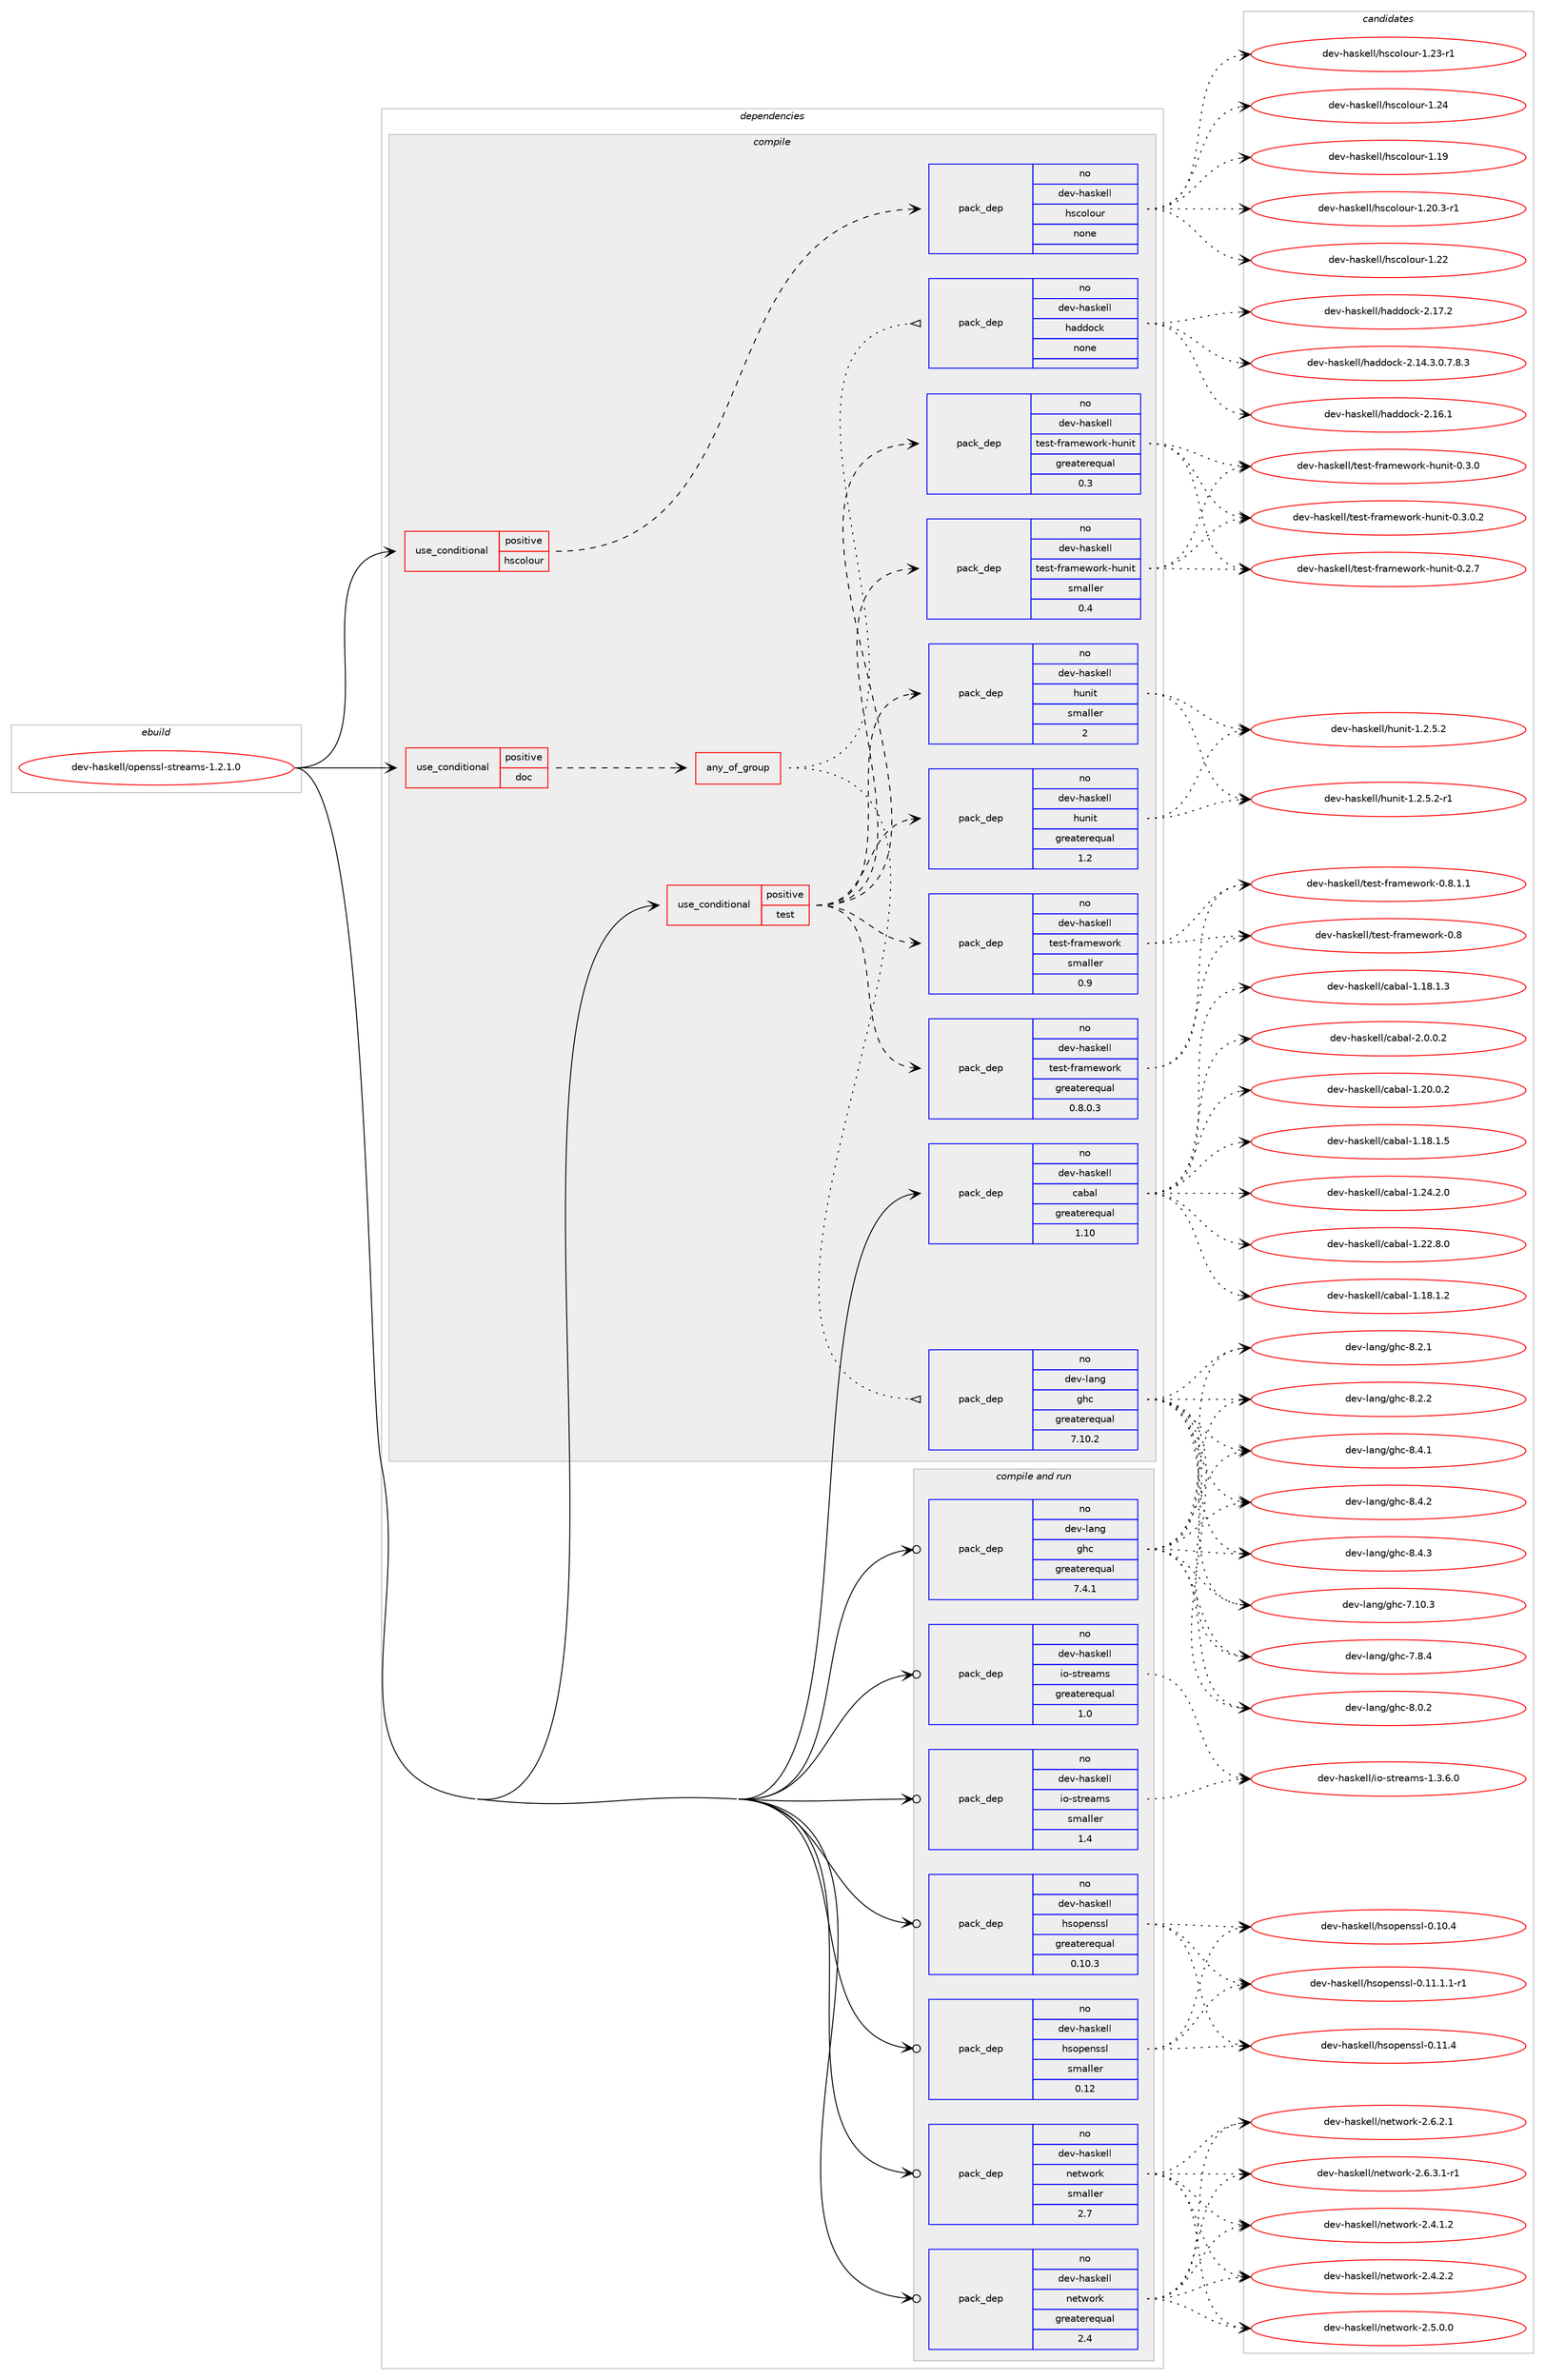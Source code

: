 digraph prolog {

# *************
# Graph options
# *************

newrank=true;
concentrate=true;
compound=true;
graph [rankdir=LR,fontname=Helvetica,fontsize=10,ranksep=1.5];#, ranksep=2.5, nodesep=0.2];
edge  [arrowhead=vee];
node  [fontname=Helvetica,fontsize=10];

# **********
# The ebuild
# **********

subgraph cluster_leftcol {
color=gray;
rank=same;
label=<<i>ebuild</i>>;
id [label="dev-haskell/openssl-streams-1.2.1.0", color=red, width=4, href="../dev-haskell/openssl-streams-1.2.1.0.svg"];
}

# ****************
# The dependencies
# ****************

subgraph cluster_midcol {
color=gray;
label=<<i>dependencies</i>>;
subgraph cluster_compile {
fillcolor="#eeeeee";
style=filled;
label=<<i>compile</i>>;
subgraph cond360853 {
dependency1340465 [label=<<TABLE BORDER="0" CELLBORDER="1" CELLSPACING="0" CELLPADDING="4"><TR><TD ROWSPAN="3" CELLPADDING="10">use_conditional</TD></TR><TR><TD>positive</TD></TR><TR><TD>doc</TD></TR></TABLE>>, shape=none, color=red];
subgraph any21331 {
dependency1340466 [label=<<TABLE BORDER="0" CELLBORDER="1" CELLSPACING="0" CELLPADDING="4"><TR><TD CELLPADDING="10">any_of_group</TD></TR></TABLE>>, shape=none, color=red];subgraph pack957729 {
dependency1340467 [label=<<TABLE BORDER="0" CELLBORDER="1" CELLSPACING="0" CELLPADDING="4" WIDTH="220"><TR><TD ROWSPAN="6" CELLPADDING="30">pack_dep</TD></TR><TR><TD WIDTH="110">no</TD></TR><TR><TD>dev-haskell</TD></TR><TR><TD>haddock</TD></TR><TR><TD>none</TD></TR><TR><TD></TD></TR></TABLE>>, shape=none, color=blue];
}
dependency1340466:e -> dependency1340467:w [weight=20,style="dotted",arrowhead="oinv"];
subgraph pack957730 {
dependency1340468 [label=<<TABLE BORDER="0" CELLBORDER="1" CELLSPACING="0" CELLPADDING="4" WIDTH="220"><TR><TD ROWSPAN="6" CELLPADDING="30">pack_dep</TD></TR><TR><TD WIDTH="110">no</TD></TR><TR><TD>dev-lang</TD></TR><TR><TD>ghc</TD></TR><TR><TD>greaterequal</TD></TR><TR><TD>7.10.2</TD></TR></TABLE>>, shape=none, color=blue];
}
dependency1340466:e -> dependency1340468:w [weight=20,style="dotted",arrowhead="oinv"];
}
dependency1340465:e -> dependency1340466:w [weight=20,style="dashed",arrowhead="vee"];
}
id:e -> dependency1340465:w [weight=20,style="solid",arrowhead="vee"];
subgraph cond360854 {
dependency1340469 [label=<<TABLE BORDER="0" CELLBORDER="1" CELLSPACING="0" CELLPADDING="4"><TR><TD ROWSPAN="3" CELLPADDING="10">use_conditional</TD></TR><TR><TD>positive</TD></TR><TR><TD>hscolour</TD></TR></TABLE>>, shape=none, color=red];
subgraph pack957731 {
dependency1340470 [label=<<TABLE BORDER="0" CELLBORDER="1" CELLSPACING="0" CELLPADDING="4" WIDTH="220"><TR><TD ROWSPAN="6" CELLPADDING="30">pack_dep</TD></TR><TR><TD WIDTH="110">no</TD></TR><TR><TD>dev-haskell</TD></TR><TR><TD>hscolour</TD></TR><TR><TD>none</TD></TR><TR><TD></TD></TR></TABLE>>, shape=none, color=blue];
}
dependency1340469:e -> dependency1340470:w [weight=20,style="dashed",arrowhead="vee"];
}
id:e -> dependency1340469:w [weight=20,style="solid",arrowhead="vee"];
subgraph cond360855 {
dependency1340471 [label=<<TABLE BORDER="0" CELLBORDER="1" CELLSPACING="0" CELLPADDING="4"><TR><TD ROWSPAN="3" CELLPADDING="10">use_conditional</TD></TR><TR><TD>positive</TD></TR><TR><TD>test</TD></TR></TABLE>>, shape=none, color=red];
subgraph pack957732 {
dependency1340472 [label=<<TABLE BORDER="0" CELLBORDER="1" CELLSPACING="0" CELLPADDING="4" WIDTH="220"><TR><TD ROWSPAN="6" CELLPADDING="30">pack_dep</TD></TR><TR><TD WIDTH="110">no</TD></TR><TR><TD>dev-haskell</TD></TR><TR><TD>hunit</TD></TR><TR><TD>greaterequal</TD></TR><TR><TD>1.2</TD></TR></TABLE>>, shape=none, color=blue];
}
dependency1340471:e -> dependency1340472:w [weight=20,style="dashed",arrowhead="vee"];
subgraph pack957733 {
dependency1340473 [label=<<TABLE BORDER="0" CELLBORDER="1" CELLSPACING="0" CELLPADDING="4" WIDTH="220"><TR><TD ROWSPAN="6" CELLPADDING="30">pack_dep</TD></TR><TR><TD WIDTH="110">no</TD></TR><TR><TD>dev-haskell</TD></TR><TR><TD>hunit</TD></TR><TR><TD>smaller</TD></TR><TR><TD>2</TD></TR></TABLE>>, shape=none, color=blue];
}
dependency1340471:e -> dependency1340473:w [weight=20,style="dashed",arrowhead="vee"];
subgraph pack957734 {
dependency1340474 [label=<<TABLE BORDER="0" CELLBORDER="1" CELLSPACING="0" CELLPADDING="4" WIDTH="220"><TR><TD ROWSPAN="6" CELLPADDING="30">pack_dep</TD></TR><TR><TD WIDTH="110">no</TD></TR><TR><TD>dev-haskell</TD></TR><TR><TD>test-framework</TD></TR><TR><TD>greaterequal</TD></TR><TR><TD>0.8.0.3</TD></TR></TABLE>>, shape=none, color=blue];
}
dependency1340471:e -> dependency1340474:w [weight=20,style="dashed",arrowhead="vee"];
subgraph pack957735 {
dependency1340475 [label=<<TABLE BORDER="0" CELLBORDER="1" CELLSPACING="0" CELLPADDING="4" WIDTH="220"><TR><TD ROWSPAN="6" CELLPADDING="30">pack_dep</TD></TR><TR><TD WIDTH="110">no</TD></TR><TR><TD>dev-haskell</TD></TR><TR><TD>test-framework</TD></TR><TR><TD>smaller</TD></TR><TR><TD>0.9</TD></TR></TABLE>>, shape=none, color=blue];
}
dependency1340471:e -> dependency1340475:w [weight=20,style="dashed",arrowhead="vee"];
subgraph pack957736 {
dependency1340476 [label=<<TABLE BORDER="0" CELLBORDER="1" CELLSPACING="0" CELLPADDING="4" WIDTH="220"><TR><TD ROWSPAN="6" CELLPADDING="30">pack_dep</TD></TR><TR><TD WIDTH="110">no</TD></TR><TR><TD>dev-haskell</TD></TR><TR><TD>test-framework-hunit</TD></TR><TR><TD>greaterequal</TD></TR><TR><TD>0.3</TD></TR></TABLE>>, shape=none, color=blue];
}
dependency1340471:e -> dependency1340476:w [weight=20,style="dashed",arrowhead="vee"];
subgraph pack957737 {
dependency1340477 [label=<<TABLE BORDER="0" CELLBORDER="1" CELLSPACING="0" CELLPADDING="4" WIDTH="220"><TR><TD ROWSPAN="6" CELLPADDING="30">pack_dep</TD></TR><TR><TD WIDTH="110">no</TD></TR><TR><TD>dev-haskell</TD></TR><TR><TD>test-framework-hunit</TD></TR><TR><TD>smaller</TD></TR><TR><TD>0.4</TD></TR></TABLE>>, shape=none, color=blue];
}
dependency1340471:e -> dependency1340477:w [weight=20,style="dashed",arrowhead="vee"];
}
id:e -> dependency1340471:w [weight=20,style="solid",arrowhead="vee"];
subgraph pack957738 {
dependency1340478 [label=<<TABLE BORDER="0" CELLBORDER="1" CELLSPACING="0" CELLPADDING="4" WIDTH="220"><TR><TD ROWSPAN="6" CELLPADDING="30">pack_dep</TD></TR><TR><TD WIDTH="110">no</TD></TR><TR><TD>dev-haskell</TD></TR><TR><TD>cabal</TD></TR><TR><TD>greaterequal</TD></TR><TR><TD>1.10</TD></TR></TABLE>>, shape=none, color=blue];
}
id:e -> dependency1340478:w [weight=20,style="solid",arrowhead="vee"];
}
subgraph cluster_compileandrun {
fillcolor="#eeeeee";
style=filled;
label=<<i>compile and run</i>>;
subgraph pack957739 {
dependency1340479 [label=<<TABLE BORDER="0" CELLBORDER="1" CELLSPACING="0" CELLPADDING="4" WIDTH="220"><TR><TD ROWSPAN="6" CELLPADDING="30">pack_dep</TD></TR><TR><TD WIDTH="110">no</TD></TR><TR><TD>dev-haskell</TD></TR><TR><TD>hsopenssl</TD></TR><TR><TD>greaterequal</TD></TR><TR><TD>0.10.3</TD></TR></TABLE>>, shape=none, color=blue];
}
id:e -> dependency1340479:w [weight=20,style="solid",arrowhead="odotvee"];
subgraph pack957740 {
dependency1340480 [label=<<TABLE BORDER="0" CELLBORDER="1" CELLSPACING="0" CELLPADDING="4" WIDTH="220"><TR><TD ROWSPAN="6" CELLPADDING="30">pack_dep</TD></TR><TR><TD WIDTH="110">no</TD></TR><TR><TD>dev-haskell</TD></TR><TR><TD>hsopenssl</TD></TR><TR><TD>smaller</TD></TR><TR><TD>0.12</TD></TR></TABLE>>, shape=none, color=blue];
}
id:e -> dependency1340480:w [weight=20,style="solid",arrowhead="odotvee"];
subgraph pack957741 {
dependency1340481 [label=<<TABLE BORDER="0" CELLBORDER="1" CELLSPACING="0" CELLPADDING="4" WIDTH="220"><TR><TD ROWSPAN="6" CELLPADDING="30">pack_dep</TD></TR><TR><TD WIDTH="110">no</TD></TR><TR><TD>dev-haskell</TD></TR><TR><TD>io-streams</TD></TR><TR><TD>greaterequal</TD></TR><TR><TD>1.0</TD></TR></TABLE>>, shape=none, color=blue];
}
id:e -> dependency1340481:w [weight=20,style="solid",arrowhead="odotvee"];
subgraph pack957742 {
dependency1340482 [label=<<TABLE BORDER="0" CELLBORDER="1" CELLSPACING="0" CELLPADDING="4" WIDTH="220"><TR><TD ROWSPAN="6" CELLPADDING="30">pack_dep</TD></TR><TR><TD WIDTH="110">no</TD></TR><TR><TD>dev-haskell</TD></TR><TR><TD>io-streams</TD></TR><TR><TD>smaller</TD></TR><TR><TD>1.4</TD></TR></TABLE>>, shape=none, color=blue];
}
id:e -> dependency1340482:w [weight=20,style="solid",arrowhead="odotvee"];
subgraph pack957743 {
dependency1340483 [label=<<TABLE BORDER="0" CELLBORDER="1" CELLSPACING="0" CELLPADDING="4" WIDTH="220"><TR><TD ROWSPAN="6" CELLPADDING="30">pack_dep</TD></TR><TR><TD WIDTH="110">no</TD></TR><TR><TD>dev-haskell</TD></TR><TR><TD>network</TD></TR><TR><TD>greaterequal</TD></TR><TR><TD>2.4</TD></TR></TABLE>>, shape=none, color=blue];
}
id:e -> dependency1340483:w [weight=20,style="solid",arrowhead="odotvee"];
subgraph pack957744 {
dependency1340484 [label=<<TABLE BORDER="0" CELLBORDER="1" CELLSPACING="0" CELLPADDING="4" WIDTH="220"><TR><TD ROWSPAN="6" CELLPADDING="30">pack_dep</TD></TR><TR><TD WIDTH="110">no</TD></TR><TR><TD>dev-haskell</TD></TR><TR><TD>network</TD></TR><TR><TD>smaller</TD></TR><TR><TD>2.7</TD></TR></TABLE>>, shape=none, color=blue];
}
id:e -> dependency1340484:w [weight=20,style="solid",arrowhead="odotvee"];
subgraph pack957745 {
dependency1340485 [label=<<TABLE BORDER="0" CELLBORDER="1" CELLSPACING="0" CELLPADDING="4" WIDTH="220"><TR><TD ROWSPAN="6" CELLPADDING="30">pack_dep</TD></TR><TR><TD WIDTH="110">no</TD></TR><TR><TD>dev-lang</TD></TR><TR><TD>ghc</TD></TR><TR><TD>greaterequal</TD></TR><TR><TD>7.4.1</TD></TR></TABLE>>, shape=none, color=blue];
}
id:e -> dependency1340485:w [weight=20,style="solid",arrowhead="odotvee"];
}
subgraph cluster_run {
fillcolor="#eeeeee";
style=filled;
label=<<i>run</i>>;
}
}

# **************
# The candidates
# **************

subgraph cluster_choices {
rank=same;
color=gray;
label=<<i>candidates</i>>;

subgraph choice957729 {
color=black;
nodesep=1;
choice1001011184510497115107101108108471049710010011199107455046495246514648465546564651 [label="dev-haskell/haddock-2.14.3.0.7.8.3", color=red, width=4,href="../dev-haskell/haddock-2.14.3.0.7.8.3.svg"];
choice100101118451049711510710110810847104971001001119910745504649544649 [label="dev-haskell/haddock-2.16.1", color=red, width=4,href="../dev-haskell/haddock-2.16.1.svg"];
choice100101118451049711510710110810847104971001001119910745504649554650 [label="dev-haskell/haddock-2.17.2", color=red, width=4,href="../dev-haskell/haddock-2.17.2.svg"];
dependency1340467:e -> choice1001011184510497115107101108108471049710010011199107455046495246514648465546564651:w [style=dotted,weight="100"];
dependency1340467:e -> choice100101118451049711510710110810847104971001001119910745504649544649:w [style=dotted,weight="100"];
dependency1340467:e -> choice100101118451049711510710110810847104971001001119910745504649554650:w [style=dotted,weight="100"];
}
subgraph choice957730 {
color=black;
nodesep=1;
choice1001011184510897110103471031049945554649484651 [label="dev-lang/ghc-7.10.3", color=red, width=4,href="../dev-lang/ghc-7.10.3.svg"];
choice10010111845108971101034710310499455546564652 [label="dev-lang/ghc-7.8.4", color=red, width=4,href="../dev-lang/ghc-7.8.4.svg"];
choice10010111845108971101034710310499455646484650 [label="dev-lang/ghc-8.0.2", color=red, width=4,href="../dev-lang/ghc-8.0.2.svg"];
choice10010111845108971101034710310499455646504649 [label="dev-lang/ghc-8.2.1", color=red, width=4,href="../dev-lang/ghc-8.2.1.svg"];
choice10010111845108971101034710310499455646504650 [label="dev-lang/ghc-8.2.2", color=red, width=4,href="../dev-lang/ghc-8.2.2.svg"];
choice10010111845108971101034710310499455646524649 [label="dev-lang/ghc-8.4.1", color=red, width=4,href="../dev-lang/ghc-8.4.1.svg"];
choice10010111845108971101034710310499455646524650 [label="dev-lang/ghc-8.4.2", color=red, width=4,href="../dev-lang/ghc-8.4.2.svg"];
choice10010111845108971101034710310499455646524651 [label="dev-lang/ghc-8.4.3", color=red, width=4,href="../dev-lang/ghc-8.4.3.svg"];
dependency1340468:e -> choice1001011184510897110103471031049945554649484651:w [style=dotted,weight="100"];
dependency1340468:e -> choice10010111845108971101034710310499455546564652:w [style=dotted,weight="100"];
dependency1340468:e -> choice10010111845108971101034710310499455646484650:w [style=dotted,weight="100"];
dependency1340468:e -> choice10010111845108971101034710310499455646504649:w [style=dotted,weight="100"];
dependency1340468:e -> choice10010111845108971101034710310499455646504650:w [style=dotted,weight="100"];
dependency1340468:e -> choice10010111845108971101034710310499455646524649:w [style=dotted,weight="100"];
dependency1340468:e -> choice10010111845108971101034710310499455646524650:w [style=dotted,weight="100"];
dependency1340468:e -> choice10010111845108971101034710310499455646524651:w [style=dotted,weight="100"];
}
subgraph choice957731 {
color=black;
nodesep=1;
choice100101118451049711510710110810847104115991111081111171144549464957 [label="dev-haskell/hscolour-1.19", color=red, width=4,href="../dev-haskell/hscolour-1.19.svg"];
choice10010111845104971151071011081084710411599111108111117114454946504846514511449 [label="dev-haskell/hscolour-1.20.3-r1", color=red, width=4,href="../dev-haskell/hscolour-1.20.3-r1.svg"];
choice100101118451049711510710110810847104115991111081111171144549465050 [label="dev-haskell/hscolour-1.22", color=red, width=4,href="../dev-haskell/hscolour-1.22.svg"];
choice1001011184510497115107101108108471041159911110811111711445494650514511449 [label="dev-haskell/hscolour-1.23-r1", color=red, width=4,href="../dev-haskell/hscolour-1.23-r1.svg"];
choice100101118451049711510710110810847104115991111081111171144549465052 [label="dev-haskell/hscolour-1.24", color=red, width=4,href="../dev-haskell/hscolour-1.24.svg"];
dependency1340470:e -> choice100101118451049711510710110810847104115991111081111171144549464957:w [style=dotted,weight="100"];
dependency1340470:e -> choice10010111845104971151071011081084710411599111108111117114454946504846514511449:w [style=dotted,weight="100"];
dependency1340470:e -> choice100101118451049711510710110810847104115991111081111171144549465050:w [style=dotted,weight="100"];
dependency1340470:e -> choice1001011184510497115107101108108471041159911110811111711445494650514511449:w [style=dotted,weight="100"];
dependency1340470:e -> choice100101118451049711510710110810847104115991111081111171144549465052:w [style=dotted,weight="100"];
}
subgraph choice957732 {
color=black;
nodesep=1;
choice1001011184510497115107101108108471041171101051164549465046534650 [label="dev-haskell/hunit-1.2.5.2", color=red, width=4,href="../dev-haskell/hunit-1.2.5.2.svg"];
choice10010111845104971151071011081084710411711010511645494650465346504511449 [label="dev-haskell/hunit-1.2.5.2-r1", color=red, width=4,href="../dev-haskell/hunit-1.2.5.2-r1.svg"];
dependency1340472:e -> choice1001011184510497115107101108108471041171101051164549465046534650:w [style=dotted,weight="100"];
dependency1340472:e -> choice10010111845104971151071011081084710411711010511645494650465346504511449:w [style=dotted,weight="100"];
}
subgraph choice957733 {
color=black;
nodesep=1;
choice1001011184510497115107101108108471041171101051164549465046534650 [label="dev-haskell/hunit-1.2.5.2", color=red, width=4,href="../dev-haskell/hunit-1.2.5.2.svg"];
choice10010111845104971151071011081084710411711010511645494650465346504511449 [label="dev-haskell/hunit-1.2.5.2-r1", color=red, width=4,href="../dev-haskell/hunit-1.2.5.2-r1.svg"];
dependency1340473:e -> choice1001011184510497115107101108108471041171101051164549465046534650:w [style=dotted,weight="100"];
dependency1340473:e -> choice10010111845104971151071011081084710411711010511645494650465346504511449:w [style=dotted,weight="100"];
}
subgraph choice957734 {
color=black;
nodesep=1;
choice100101118451049711510710110810847116101115116451021149710910111911111410745484656 [label="dev-haskell/test-framework-0.8", color=red, width=4,href="../dev-haskell/test-framework-0.8.svg"];
choice10010111845104971151071011081084711610111511645102114971091011191111141074548465646494649 [label="dev-haskell/test-framework-0.8.1.1", color=red, width=4,href="../dev-haskell/test-framework-0.8.1.1.svg"];
dependency1340474:e -> choice100101118451049711510710110810847116101115116451021149710910111911111410745484656:w [style=dotted,weight="100"];
dependency1340474:e -> choice10010111845104971151071011081084711610111511645102114971091011191111141074548465646494649:w [style=dotted,weight="100"];
}
subgraph choice957735 {
color=black;
nodesep=1;
choice100101118451049711510710110810847116101115116451021149710910111911111410745484656 [label="dev-haskell/test-framework-0.8", color=red, width=4,href="../dev-haskell/test-framework-0.8.svg"];
choice10010111845104971151071011081084711610111511645102114971091011191111141074548465646494649 [label="dev-haskell/test-framework-0.8.1.1", color=red, width=4,href="../dev-haskell/test-framework-0.8.1.1.svg"];
dependency1340475:e -> choice100101118451049711510710110810847116101115116451021149710910111911111410745484656:w [style=dotted,weight="100"];
dependency1340475:e -> choice10010111845104971151071011081084711610111511645102114971091011191111141074548465646494649:w [style=dotted,weight="100"];
}
subgraph choice957736 {
color=black;
nodesep=1;
choice100101118451049711510710110810847116101115116451021149710910111911111410745104117110105116454846504655 [label="dev-haskell/test-framework-hunit-0.2.7", color=red, width=4,href="../dev-haskell/test-framework-hunit-0.2.7.svg"];
choice100101118451049711510710110810847116101115116451021149710910111911111410745104117110105116454846514648 [label="dev-haskell/test-framework-hunit-0.3.0", color=red, width=4,href="../dev-haskell/test-framework-hunit-0.3.0.svg"];
choice1001011184510497115107101108108471161011151164510211497109101119111114107451041171101051164548465146484650 [label="dev-haskell/test-framework-hunit-0.3.0.2", color=red, width=4,href="../dev-haskell/test-framework-hunit-0.3.0.2.svg"];
dependency1340476:e -> choice100101118451049711510710110810847116101115116451021149710910111911111410745104117110105116454846504655:w [style=dotted,weight="100"];
dependency1340476:e -> choice100101118451049711510710110810847116101115116451021149710910111911111410745104117110105116454846514648:w [style=dotted,weight="100"];
dependency1340476:e -> choice1001011184510497115107101108108471161011151164510211497109101119111114107451041171101051164548465146484650:w [style=dotted,weight="100"];
}
subgraph choice957737 {
color=black;
nodesep=1;
choice100101118451049711510710110810847116101115116451021149710910111911111410745104117110105116454846504655 [label="dev-haskell/test-framework-hunit-0.2.7", color=red, width=4,href="../dev-haskell/test-framework-hunit-0.2.7.svg"];
choice100101118451049711510710110810847116101115116451021149710910111911111410745104117110105116454846514648 [label="dev-haskell/test-framework-hunit-0.3.0", color=red, width=4,href="../dev-haskell/test-framework-hunit-0.3.0.svg"];
choice1001011184510497115107101108108471161011151164510211497109101119111114107451041171101051164548465146484650 [label="dev-haskell/test-framework-hunit-0.3.0.2", color=red, width=4,href="../dev-haskell/test-framework-hunit-0.3.0.2.svg"];
dependency1340477:e -> choice100101118451049711510710110810847116101115116451021149710910111911111410745104117110105116454846504655:w [style=dotted,weight="100"];
dependency1340477:e -> choice100101118451049711510710110810847116101115116451021149710910111911111410745104117110105116454846514648:w [style=dotted,weight="100"];
dependency1340477:e -> choice1001011184510497115107101108108471161011151164510211497109101119111114107451041171101051164548465146484650:w [style=dotted,weight="100"];
}
subgraph choice957738 {
color=black;
nodesep=1;
choice10010111845104971151071011081084799979897108454946495646494650 [label="dev-haskell/cabal-1.18.1.2", color=red, width=4,href="../dev-haskell/cabal-1.18.1.2.svg"];
choice10010111845104971151071011081084799979897108454946495646494651 [label="dev-haskell/cabal-1.18.1.3", color=red, width=4,href="../dev-haskell/cabal-1.18.1.3.svg"];
choice10010111845104971151071011081084799979897108454946495646494653 [label="dev-haskell/cabal-1.18.1.5", color=red, width=4,href="../dev-haskell/cabal-1.18.1.5.svg"];
choice10010111845104971151071011081084799979897108454946504846484650 [label="dev-haskell/cabal-1.20.0.2", color=red, width=4,href="../dev-haskell/cabal-1.20.0.2.svg"];
choice10010111845104971151071011081084799979897108454946505046564648 [label="dev-haskell/cabal-1.22.8.0", color=red, width=4,href="../dev-haskell/cabal-1.22.8.0.svg"];
choice10010111845104971151071011081084799979897108454946505246504648 [label="dev-haskell/cabal-1.24.2.0", color=red, width=4,href="../dev-haskell/cabal-1.24.2.0.svg"];
choice100101118451049711510710110810847999798971084550464846484650 [label="dev-haskell/cabal-2.0.0.2", color=red, width=4,href="../dev-haskell/cabal-2.0.0.2.svg"];
dependency1340478:e -> choice10010111845104971151071011081084799979897108454946495646494650:w [style=dotted,weight="100"];
dependency1340478:e -> choice10010111845104971151071011081084799979897108454946495646494651:w [style=dotted,weight="100"];
dependency1340478:e -> choice10010111845104971151071011081084799979897108454946495646494653:w [style=dotted,weight="100"];
dependency1340478:e -> choice10010111845104971151071011081084799979897108454946504846484650:w [style=dotted,weight="100"];
dependency1340478:e -> choice10010111845104971151071011081084799979897108454946505046564648:w [style=dotted,weight="100"];
dependency1340478:e -> choice10010111845104971151071011081084799979897108454946505246504648:w [style=dotted,weight="100"];
dependency1340478:e -> choice100101118451049711510710110810847999798971084550464846484650:w [style=dotted,weight="100"];
}
subgraph choice957739 {
color=black;
nodesep=1;
choice10010111845104971151071011081084710411511111210111011511510845484649484652 [label="dev-haskell/hsopenssl-0.10.4", color=red, width=4,href="../dev-haskell/hsopenssl-0.10.4.svg"];
choice1001011184510497115107101108108471041151111121011101151151084548464949464946494511449 [label="dev-haskell/hsopenssl-0.11.1.1-r1", color=red, width=4,href="../dev-haskell/hsopenssl-0.11.1.1-r1.svg"];
choice10010111845104971151071011081084710411511111210111011511510845484649494652 [label="dev-haskell/hsopenssl-0.11.4", color=red, width=4,href="../dev-haskell/hsopenssl-0.11.4.svg"];
dependency1340479:e -> choice10010111845104971151071011081084710411511111210111011511510845484649484652:w [style=dotted,weight="100"];
dependency1340479:e -> choice1001011184510497115107101108108471041151111121011101151151084548464949464946494511449:w [style=dotted,weight="100"];
dependency1340479:e -> choice10010111845104971151071011081084710411511111210111011511510845484649494652:w [style=dotted,weight="100"];
}
subgraph choice957740 {
color=black;
nodesep=1;
choice10010111845104971151071011081084710411511111210111011511510845484649484652 [label="dev-haskell/hsopenssl-0.10.4", color=red, width=4,href="../dev-haskell/hsopenssl-0.10.4.svg"];
choice1001011184510497115107101108108471041151111121011101151151084548464949464946494511449 [label="dev-haskell/hsopenssl-0.11.1.1-r1", color=red, width=4,href="../dev-haskell/hsopenssl-0.11.1.1-r1.svg"];
choice10010111845104971151071011081084710411511111210111011511510845484649494652 [label="dev-haskell/hsopenssl-0.11.4", color=red, width=4,href="../dev-haskell/hsopenssl-0.11.4.svg"];
dependency1340480:e -> choice10010111845104971151071011081084710411511111210111011511510845484649484652:w [style=dotted,weight="100"];
dependency1340480:e -> choice1001011184510497115107101108108471041151111121011101151151084548464949464946494511449:w [style=dotted,weight="100"];
dependency1340480:e -> choice10010111845104971151071011081084710411511111210111011511510845484649494652:w [style=dotted,weight="100"];
}
subgraph choice957741 {
color=black;
nodesep=1;
choice10010111845104971151071011081084710511145115116114101971091154549465146544648 [label="dev-haskell/io-streams-1.3.6.0", color=red, width=4,href="../dev-haskell/io-streams-1.3.6.0.svg"];
dependency1340481:e -> choice10010111845104971151071011081084710511145115116114101971091154549465146544648:w [style=dotted,weight="100"];
}
subgraph choice957742 {
color=black;
nodesep=1;
choice10010111845104971151071011081084710511145115116114101971091154549465146544648 [label="dev-haskell/io-streams-1.3.6.0", color=red, width=4,href="../dev-haskell/io-streams-1.3.6.0.svg"];
dependency1340482:e -> choice10010111845104971151071011081084710511145115116114101971091154549465146544648:w [style=dotted,weight="100"];
}
subgraph choice957743 {
color=black;
nodesep=1;
choice1001011184510497115107101108108471101011161191111141074550465246494650 [label="dev-haskell/network-2.4.1.2", color=red, width=4,href="../dev-haskell/network-2.4.1.2.svg"];
choice1001011184510497115107101108108471101011161191111141074550465246504650 [label="dev-haskell/network-2.4.2.2", color=red, width=4,href="../dev-haskell/network-2.4.2.2.svg"];
choice1001011184510497115107101108108471101011161191111141074550465346484648 [label="dev-haskell/network-2.5.0.0", color=red, width=4,href="../dev-haskell/network-2.5.0.0.svg"];
choice1001011184510497115107101108108471101011161191111141074550465446504649 [label="dev-haskell/network-2.6.2.1", color=red, width=4,href="../dev-haskell/network-2.6.2.1.svg"];
choice10010111845104971151071011081084711010111611911111410745504654465146494511449 [label="dev-haskell/network-2.6.3.1-r1", color=red, width=4,href="../dev-haskell/network-2.6.3.1-r1.svg"];
dependency1340483:e -> choice1001011184510497115107101108108471101011161191111141074550465246494650:w [style=dotted,weight="100"];
dependency1340483:e -> choice1001011184510497115107101108108471101011161191111141074550465246504650:w [style=dotted,weight="100"];
dependency1340483:e -> choice1001011184510497115107101108108471101011161191111141074550465346484648:w [style=dotted,weight="100"];
dependency1340483:e -> choice1001011184510497115107101108108471101011161191111141074550465446504649:w [style=dotted,weight="100"];
dependency1340483:e -> choice10010111845104971151071011081084711010111611911111410745504654465146494511449:w [style=dotted,weight="100"];
}
subgraph choice957744 {
color=black;
nodesep=1;
choice1001011184510497115107101108108471101011161191111141074550465246494650 [label="dev-haskell/network-2.4.1.2", color=red, width=4,href="../dev-haskell/network-2.4.1.2.svg"];
choice1001011184510497115107101108108471101011161191111141074550465246504650 [label="dev-haskell/network-2.4.2.2", color=red, width=4,href="../dev-haskell/network-2.4.2.2.svg"];
choice1001011184510497115107101108108471101011161191111141074550465346484648 [label="dev-haskell/network-2.5.0.0", color=red, width=4,href="../dev-haskell/network-2.5.0.0.svg"];
choice1001011184510497115107101108108471101011161191111141074550465446504649 [label="dev-haskell/network-2.6.2.1", color=red, width=4,href="../dev-haskell/network-2.6.2.1.svg"];
choice10010111845104971151071011081084711010111611911111410745504654465146494511449 [label="dev-haskell/network-2.6.3.1-r1", color=red, width=4,href="../dev-haskell/network-2.6.3.1-r1.svg"];
dependency1340484:e -> choice1001011184510497115107101108108471101011161191111141074550465246494650:w [style=dotted,weight="100"];
dependency1340484:e -> choice1001011184510497115107101108108471101011161191111141074550465246504650:w [style=dotted,weight="100"];
dependency1340484:e -> choice1001011184510497115107101108108471101011161191111141074550465346484648:w [style=dotted,weight="100"];
dependency1340484:e -> choice1001011184510497115107101108108471101011161191111141074550465446504649:w [style=dotted,weight="100"];
dependency1340484:e -> choice10010111845104971151071011081084711010111611911111410745504654465146494511449:w [style=dotted,weight="100"];
}
subgraph choice957745 {
color=black;
nodesep=1;
choice1001011184510897110103471031049945554649484651 [label="dev-lang/ghc-7.10.3", color=red, width=4,href="../dev-lang/ghc-7.10.3.svg"];
choice10010111845108971101034710310499455546564652 [label="dev-lang/ghc-7.8.4", color=red, width=4,href="../dev-lang/ghc-7.8.4.svg"];
choice10010111845108971101034710310499455646484650 [label="dev-lang/ghc-8.0.2", color=red, width=4,href="../dev-lang/ghc-8.0.2.svg"];
choice10010111845108971101034710310499455646504649 [label="dev-lang/ghc-8.2.1", color=red, width=4,href="../dev-lang/ghc-8.2.1.svg"];
choice10010111845108971101034710310499455646504650 [label="dev-lang/ghc-8.2.2", color=red, width=4,href="../dev-lang/ghc-8.2.2.svg"];
choice10010111845108971101034710310499455646524649 [label="dev-lang/ghc-8.4.1", color=red, width=4,href="../dev-lang/ghc-8.4.1.svg"];
choice10010111845108971101034710310499455646524650 [label="dev-lang/ghc-8.4.2", color=red, width=4,href="../dev-lang/ghc-8.4.2.svg"];
choice10010111845108971101034710310499455646524651 [label="dev-lang/ghc-8.4.3", color=red, width=4,href="../dev-lang/ghc-8.4.3.svg"];
dependency1340485:e -> choice1001011184510897110103471031049945554649484651:w [style=dotted,weight="100"];
dependency1340485:e -> choice10010111845108971101034710310499455546564652:w [style=dotted,weight="100"];
dependency1340485:e -> choice10010111845108971101034710310499455646484650:w [style=dotted,weight="100"];
dependency1340485:e -> choice10010111845108971101034710310499455646504649:w [style=dotted,weight="100"];
dependency1340485:e -> choice10010111845108971101034710310499455646504650:w [style=dotted,weight="100"];
dependency1340485:e -> choice10010111845108971101034710310499455646524649:w [style=dotted,weight="100"];
dependency1340485:e -> choice10010111845108971101034710310499455646524650:w [style=dotted,weight="100"];
dependency1340485:e -> choice10010111845108971101034710310499455646524651:w [style=dotted,weight="100"];
}
}

}

